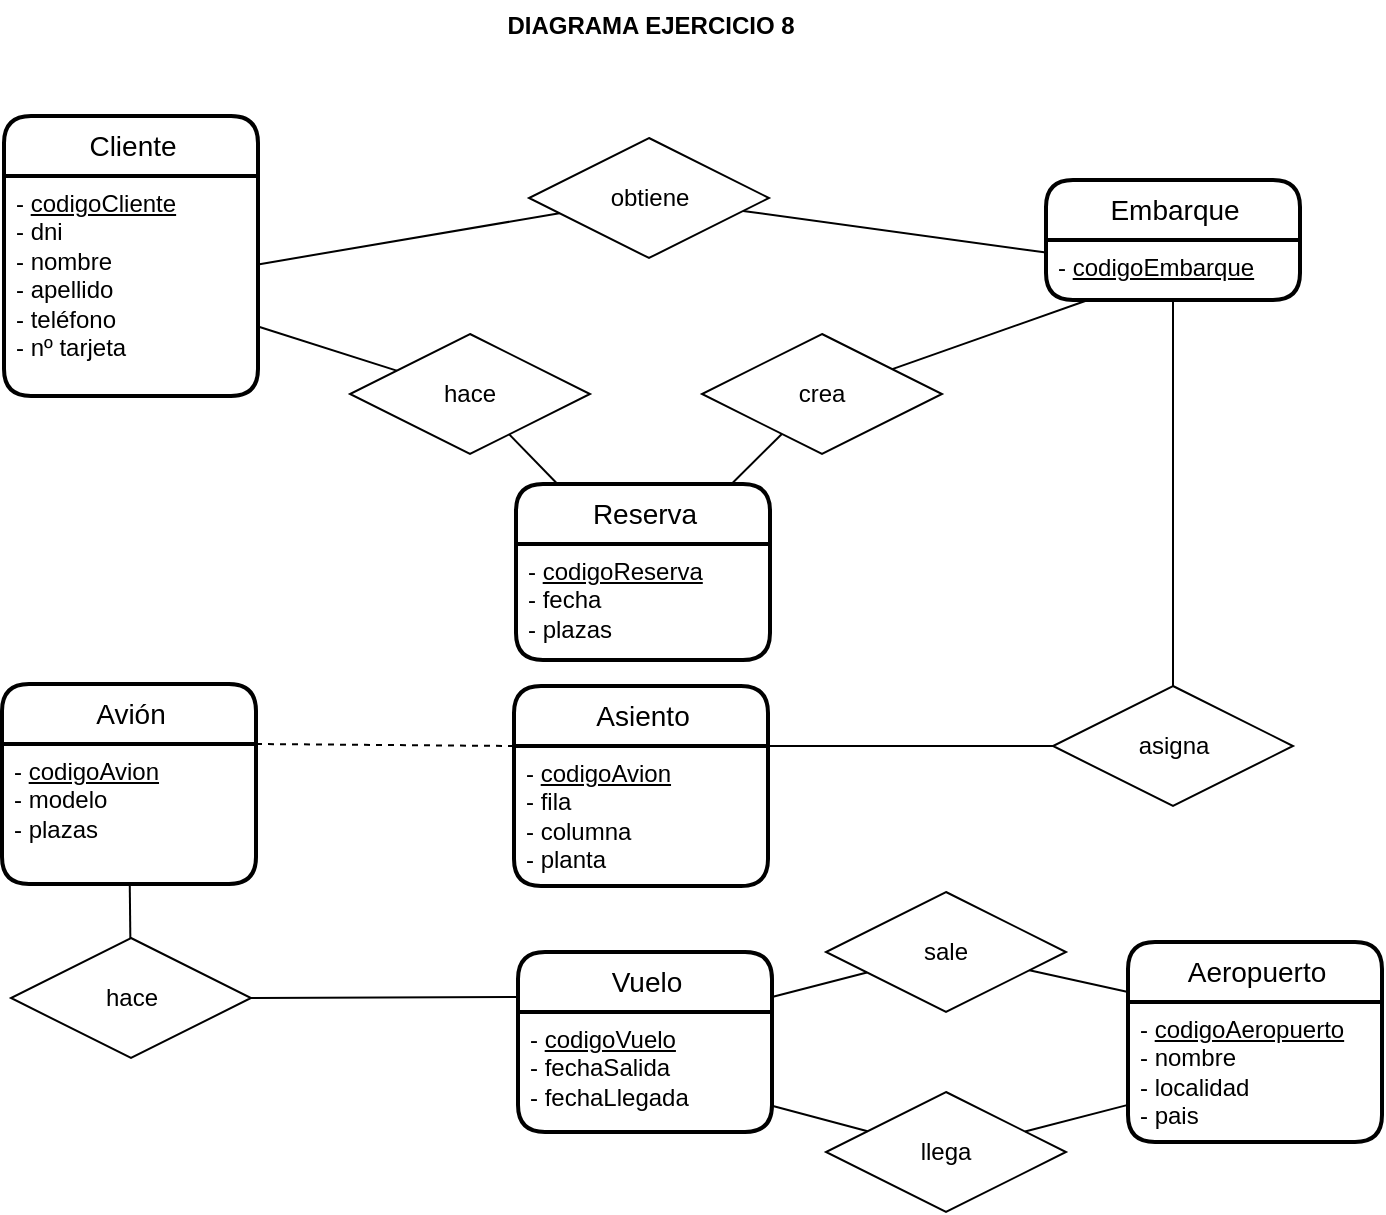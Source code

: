 <mxfile version="20.1.3" type="github" pages="2">
  <diagram id="v4GTke8sb0EKjKPMF_RU" name="Pàgina-1">
    <mxGraphModel dx="1398" dy="1514" grid="0" gridSize="10" guides="1" tooltips="1" connect="1" arrows="1" fold="1" page="1" pageScale="1" pageWidth="1169" pageHeight="827" math="0" shadow="0">
      <root>
        <mxCell id="0" />
        <mxCell id="1" parent="0" />
        <mxCell id="p8o261xMvfaMvEFh0hcM-1" value="Cliente" style="swimlane;childLayout=stackLayout;horizontal=1;startSize=30;horizontalStack=0;rounded=1;fontSize=14;fontStyle=0;strokeWidth=2;resizeParent=0;resizeLast=1;shadow=0;dashed=0;align=center;html=1;" parent="1" vertex="1">
          <mxGeometry x="292" y="-721" width="127" height="140" as="geometry" />
        </mxCell>
        <mxCell id="p8o261xMvfaMvEFh0hcM-2" value="&lt;div&gt;- &lt;u&gt;codigoCliente&lt;/u&gt;&lt;/div&gt;&lt;div&gt;- dni&lt;/div&gt;&lt;div&gt;- nombre&lt;/div&gt;&lt;div&gt;- apellido&lt;/div&gt;&lt;div&gt;- teléfono&lt;/div&gt;&lt;div&gt;- nº tarjeta&lt;/div&gt;" style="align=left;strokeColor=none;fillColor=none;spacingLeft=4;fontSize=12;verticalAlign=top;resizable=0;rotatable=0;part=1;html=1;" parent="p8o261xMvfaMvEFh0hcM-1" vertex="1">
          <mxGeometry y="30" width="127" height="110" as="geometry" />
        </mxCell>
        <mxCell id="p8o261xMvfaMvEFh0hcM-3" value="Embarque" style="swimlane;childLayout=stackLayout;horizontal=1;startSize=30;horizontalStack=0;rounded=1;fontSize=14;fontStyle=0;strokeWidth=2;resizeParent=0;resizeLast=1;shadow=0;dashed=0;align=center;html=1;" parent="1" vertex="1">
          <mxGeometry x="813" y="-689" width="127" height="60" as="geometry" />
        </mxCell>
        <mxCell id="p8o261xMvfaMvEFh0hcM-4" value="&lt;div&gt;- &lt;u&gt;codigoEmbarque&lt;/u&gt;&lt;/div&gt;" style="align=left;strokeColor=none;fillColor=none;spacingLeft=4;fontSize=12;verticalAlign=top;resizable=0;rotatable=0;part=1;html=1;" parent="p8o261xMvfaMvEFh0hcM-3" vertex="1">
          <mxGeometry y="30" width="127" height="30" as="geometry" />
        </mxCell>
        <mxCell id="p8o261xMvfaMvEFh0hcM-5" value="Reserva" style="swimlane;childLayout=stackLayout;horizontal=1;startSize=30;horizontalStack=0;rounded=1;fontSize=14;fontStyle=0;strokeWidth=2;resizeParent=0;resizeLast=1;shadow=0;dashed=0;align=center;html=1;" parent="1" vertex="1">
          <mxGeometry x="548" y="-537" width="127" height="88" as="geometry" />
        </mxCell>
        <mxCell id="p8o261xMvfaMvEFh0hcM-6" value="&lt;div&gt;- &lt;u&gt;codigoReserva&lt;/u&gt;&lt;/div&gt;&lt;div&gt;- fecha&lt;/div&gt;&lt;div&gt;- plazas&lt;br&gt;&lt;/div&gt;" style="align=left;strokeColor=none;fillColor=none;spacingLeft=4;fontSize=12;verticalAlign=top;resizable=0;rotatable=0;part=1;html=1;" parent="p8o261xMvfaMvEFh0hcM-5" vertex="1">
          <mxGeometry y="30" width="127" height="58" as="geometry" />
        </mxCell>
        <mxCell id="p8o261xMvfaMvEFh0hcM-7" value="Vuelo" style="swimlane;childLayout=stackLayout;horizontal=1;startSize=30;horizontalStack=0;rounded=1;fontSize=14;fontStyle=0;strokeWidth=2;resizeParent=0;resizeLast=1;shadow=0;dashed=0;align=center;html=1;" parent="1" vertex="1">
          <mxGeometry x="549" y="-303" width="127" height="90" as="geometry" />
        </mxCell>
        <mxCell id="p8o261xMvfaMvEFh0hcM-8" value="&lt;div&gt;- &lt;u&gt;codigoVuelo&lt;/u&gt;&lt;/div&gt;&lt;div&gt;- fechaSalida&lt;/div&gt;&lt;div&gt;- fechaLlegada&lt;/div&gt;" style="align=left;strokeColor=none;fillColor=none;spacingLeft=4;fontSize=12;verticalAlign=top;resizable=0;rotatable=0;part=1;html=1;" parent="p8o261xMvfaMvEFh0hcM-7" vertex="1">
          <mxGeometry y="30" width="127" height="60" as="geometry" />
        </mxCell>
        <mxCell id="p8o261xMvfaMvEFh0hcM-9" value="Asiento" style="swimlane;childLayout=stackLayout;horizontal=1;startSize=30;horizontalStack=0;rounded=1;fontSize=14;fontStyle=0;strokeWidth=2;resizeParent=0;resizeLast=1;shadow=0;dashed=0;align=center;html=1;" parent="1" vertex="1">
          <mxGeometry x="547" y="-436" width="127" height="100" as="geometry" />
        </mxCell>
        <mxCell id="p8o261xMvfaMvEFh0hcM-10" value="&lt;div&gt;- &lt;u&gt;codigoAvion&lt;/u&gt;&lt;/div&gt;&lt;div&gt;- fila&lt;/div&gt;&lt;div&gt;- columna&lt;/div&gt;&lt;div&gt;- planta&lt;/div&gt;" style="align=left;strokeColor=none;fillColor=none;spacingLeft=4;fontSize=12;verticalAlign=top;resizable=0;rotatable=0;part=1;html=1;" parent="p8o261xMvfaMvEFh0hcM-9" vertex="1">
          <mxGeometry y="30" width="127" height="70" as="geometry" />
        </mxCell>
        <mxCell id="p8o261xMvfaMvEFh0hcM-13" value="Aeropuerto" style="swimlane;childLayout=stackLayout;horizontal=1;startSize=30;horizontalStack=0;rounded=1;fontSize=14;fontStyle=0;strokeWidth=2;resizeParent=0;resizeLast=1;shadow=0;dashed=0;align=center;html=1;" parent="1" vertex="1">
          <mxGeometry x="854" y="-308" width="127" height="100" as="geometry" />
        </mxCell>
        <mxCell id="p8o261xMvfaMvEFh0hcM-14" value="&lt;div&gt;- &lt;u&gt;codigoAeropuerto&lt;/u&gt;&lt;/div&gt;&lt;div&gt;- nombre&lt;/div&gt;&lt;div&gt;- localidad&lt;/div&gt;&lt;div&gt;- pais&lt;/div&gt;" style="align=left;strokeColor=none;fillColor=none;spacingLeft=4;fontSize=12;verticalAlign=top;resizable=0;rotatable=0;part=1;html=1;" parent="p8o261xMvfaMvEFh0hcM-13" vertex="1">
          <mxGeometry y="30" width="127" height="70" as="geometry" />
        </mxCell>
        <mxCell id="p8o261xMvfaMvEFh0hcM-17" value="Avión" style="swimlane;childLayout=stackLayout;horizontal=1;startSize=30;horizontalStack=0;rounded=1;fontSize=14;fontStyle=0;strokeWidth=2;resizeParent=0;resizeLast=1;shadow=0;dashed=0;align=center;html=1;" parent="1" vertex="1">
          <mxGeometry x="291" y="-437" width="127" height="100" as="geometry" />
        </mxCell>
        <mxCell id="p8o261xMvfaMvEFh0hcM-18" value="&lt;div&gt;- &lt;u&gt;codigoAvion&lt;/u&gt;&lt;/div&gt;&lt;div&gt;- modelo&lt;/div&gt;&lt;div&gt;- plazas&lt;/div&gt;" style="align=left;strokeColor=none;fillColor=none;spacingLeft=4;fontSize=12;verticalAlign=top;resizable=0;rotatable=0;part=1;html=1;" parent="p8o261xMvfaMvEFh0hcM-17" vertex="1">
          <mxGeometry y="30" width="127" height="70" as="geometry" />
        </mxCell>
        <mxCell id="p8o261xMvfaMvEFh0hcM-19" value="obtiene" style="shape=rhombus;perimeter=rhombusPerimeter;whiteSpace=wrap;html=1;align=center;" parent="1" vertex="1">
          <mxGeometry x="554.5" y="-710" width="120" height="60" as="geometry" />
        </mxCell>
        <mxCell id="p8o261xMvfaMvEFh0hcM-20" value="hace" style="shape=rhombus;perimeter=rhombusPerimeter;whiteSpace=wrap;html=1;align=center;" parent="1" vertex="1">
          <mxGeometry x="465" y="-612" width="120" height="60" as="geometry" />
        </mxCell>
        <mxCell id="p8o261xMvfaMvEFh0hcM-21" value="crea" style="shape=rhombus;perimeter=rhombusPerimeter;whiteSpace=wrap;html=1;align=center;" parent="1" vertex="1">
          <mxGeometry x="641" y="-612" width="120" height="60" as="geometry" />
        </mxCell>
        <mxCell id="p8o261xMvfaMvEFh0hcM-22" value="" style="endArrow=none;html=1;rounded=0;" parent="1" source="p8o261xMvfaMvEFh0hcM-2" target="p8o261xMvfaMvEFh0hcM-20" edge="1">
          <mxGeometry relative="1" as="geometry">
            <mxPoint x="761" y="-377" as="sourcePoint" />
            <mxPoint x="921" y="-377" as="targetPoint" />
          </mxGeometry>
        </mxCell>
        <mxCell id="p8o261xMvfaMvEFh0hcM-23" value="" style="endArrow=none;html=1;rounded=0;" parent="1" source="p8o261xMvfaMvEFh0hcM-20" target="p8o261xMvfaMvEFh0hcM-5" edge="1">
          <mxGeometry relative="1" as="geometry">
            <mxPoint x="328" y="-530.083" as="sourcePoint" />
            <mxPoint x="407.374" y="-515.187" as="targetPoint" />
          </mxGeometry>
        </mxCell>
        <mxCell id="p8o261xMvfaMvEFh0hcM-24" value="" style="endArrow=none;html=1;rounded=0;" parent="1" source="p8o261xMvfaMvEFh0hcM-5" target="p8o261xMvfaMvEFh0hcM-21" edge="1">
          <mxGeometry relative="1" as="geometry">
            <mxPoint x="502.155" y="-502.577" as="sourcePoint" />
            <mxPoint x="561" y="-497.49" as="targetPoint" />
          </mxGeometry>
        </mxCell>
        <mxCell id="p8o261xMvfaMvEFh0hcM-25" value="" style="endArrow=none;html=1;rounded=0;" parent="1" source="p8o261xMvfaMvEFh0hcM-21" target="p8o261xMvfaMvEFh0hcM-4" edge="1">
          <mxGeometry relative="1" as="geometry">
            <mxPoint x="681.846" y="-527" as="sourcePoint" />
            <mxPoint x="703.981" y="-540.51" as="targetPoint" />
          </mxGeometry>
        </mxCell>
        <mxCell id="p8o261xMvfaMvEFh0hcM-26" value="" style="endArrow=none;html=1;rounded=0;" parent="1" source="p8o261xMvfaMvEFh0hcM-2" target="p8o261xMvfaMvEFh0hcM-19" edge="1">
          <mxGeometry relative="1" as="geometry">
            <mxPoint x="765.304" y="-569.848" as="sourcePoint" />
            <mxPoint x="824.45" y="-592" as="targetPoint" />
          </mxGeometry>
        </mxCell>
        <mxCell id="p8o261xMvfaMvEFh0hcM-27" value="" style="endArrow=none;html=1;rounded=0;" parent="1" source="p8o261xMvfaMvEFh0hcM-19" target="p8o261xMvfaMvEFh0hcM-4" edge="1">
          <mxGeometry relative="1" as="geometry">
            <mxPoint x="328" y="-567.079" as="sourcePoint" />
            <mxPoint x="547.478" y="-653.761" as="targetPoint" />
          </mxGeometry>
        </mxCell>
        <mxCell id="p8o261xMvfaMvEFh0hcM-28" value="sale" style="shape=rhombus;perimeter=rhombusPerimeter;whiteSpace=wrap;html=1;align=center;" parent="1" vertex="1">
          <mxGeometry x="703" y="-333" width="120" height="60" as="geometry" />
        </mxCell>
        <mxCell id="p8o261xMvfaMvEFh0hcM-29" value="llega" style="shape=rhombus;perimeter=rhombusPerimeter;whiteSpace=wrap;html=1;align=center;" parent="1" vertex="1">
          <mxGeometry x="703" y="-233" width="120" height="60" as="geometry" />
        </mxCell>
        <mxCell id="p8o261xMvfaMvEFh0hcM-30" value="" style="endArrow=none;html=1;rounded=0;exitX=1;exitY=0.25;exitDx=0;exitDy=0;" parent="1" source="p8o261xMvfaMvEFh0hcM-7" target="p8o261xMvfaMvEFh0hcM-28" edge="1">
          <mxGeometry relative="1" as="geometry">
            <mxPoint x="502.155" y="-502.577" as="sourcePoint" />
            <mxPoint x="561" y="-497.49" as="targetPoint" />
          </mxGeometry>
        </mxCell>
        <mxCell id="p8o261xMvfaMvEFh0hcM-31" value="" style="endArrow=none;html=1;rounded=0;entryX=0;entryY=0.25;entryDx=0;entryDy=0;" parent="1" source="p8o261xMvfaMvEFh0hcM-28" target="p8o261xMvfaMvEFh0hcM-13" edge="1">
          <mxGeometry relative="1" as="geometry">
            <mxPoint x="660" y="-117" as="sourcePoint" />
            <mxPoint x="742.169" y="-161.416" as="targetPoint" />
          </mxGeometry>
        </mxCell>
        <mxCell id="p8o261xMvfaMvEFh0hcM-32" value="" style="endArrow=none;html=1;rounded=0;" parent="1" source="p8o261xMvfaMvEFh0hcM-29" target="p8o261xMvfaMvEFh0hcM-14" edge="1">
          <mxGeometry relative="1" as="geometry">
            <mxPoint x="806.868" y="-164.934" as="sourcePoint" />
            <mxPoint x="871" y="-143.361" as="targetPoint" />
          </mxGeometry>
        </mxCell>
        <mxCell id="p8o261xMvfaMvEFh0hcM-33" value="" style="endArrow=none;html=1;rounded=0;" parent="1" source="p8o261xMvfaMvEFh0hcM-8" target="p8o261xMvfaMvEFh0hcM-29" edge="1">
          <mxGeometry relative="1" as="geometry">
            <mxPoint x="813.235" y="-79.383" as="sourcePoint" />
            <mxPoint x="871" y="-99.684" as="targetPoint" />
          </mxGeometry>
        </mxCell>
        <mxCell id="p8o261xMvfaMvEFh0hcM-34" value="hace" style="shape=rhombus;perimeter=rhombusPerimeter;whiteSpace=wrap;html=1;align=center;" parent="1" vertex="1">
          <mxGeometry x="295.5" y="-310" width="120" height="60" as="geometry" />
        </mxCell>
        <mxCell id="p8o261xMvfaMvEFh0hcM-36" value="" style="endArrow=none;html=1;rounded=0;" parent="1" source="p8o261xMvfaMvEFh0hcM-18" target="p8o261xMvfaMvEFh0hcM-34" edge="1">
          <mxGeometry relative="1" as="geometry">
            <mxPoint x="660" y="-117" as="sourcePoint" />
            <mxPoint x="742.169" y="-161.416" as="targetPoint" />
          </mxGeometry>
        </mxCell>
        <mxCell id="p8o261xMvfaMvEFh0hcM-37" value="" style="endArrow=none;html=1;rounded=0;exitX=1;exitY=0.5;exitDx=0;exitDy=0;entryX=0;entryY=0.25;entryDx=0;entryDy=0;" parent="1" source="p8o261xMvfaMvEFh0hcM-34" target="p8o261xMvfaMvEFh0hcM-7" edge="1">
          <mxGeometry relative="1" as="geometry">
            <mxPoint x="358" y="-176.414" as="sourcePoint" />
            <mxPoint x="397.775" y="-160.387" as="targetPoint" />
          </mxGeometry>
        </mxCell>
        <mxCell id="p8o261xMvfaMvEFh0hcM-38" value="" style="endArrow=none;html=1;rounded=0;dashed=1;entryX=0;entryY=0;entryDx=0;entryDy=0;exitX=1;exitY=0;exitDx=0;exitDy=0;" parent="1" source="p8o261xMvfaMvEFh0hcM-18" target="p8o261xMvfaMvEFh0hcM-10" edge="1">
          <mxGeometry relative="1" as="geometry">
            <mxPoint x="358" y="-194.982" as="sourcePoint" />
            <mxPoint x="752.169" y="-151.416" as="targetPoint" />
          </mxGeometry>
        </mxCell>
        <mxCell id="p8o261xMvfaMvEFh0hcM-39" value="" style="endArrow=none;html=1;rounded=0;" parent="1" source="p8o261xMvfaMvEFh0hcM-40" target="p8o261xMvfaMvEFh0hcM-4" edge="1">
          <mxGeometry relative="1" as="geometry">
            <mxPoint x="851" y="-497" as="sourcePoint" />
            <mxPoint x="742.169" y="-161.416" as="targetPoint" />
          </mxGeometry>
        </mxCell>
        <mxCell id="p8o261xMvfaMvEFh0hcM-40" value="asigna" style="shape=rhombus;perimeter=rhombusPerimeter;whiteSpace=wrap;html=1;align=center;" parent="1" vertex="1">
          <mxGeometry x="816.5" y="-436" width="120" height="60" as="geometry" />
        </mxCell>
        <mxCell id="p8o261xMvfaMvEFh0hcM-41" value="" style="endArrow=none;html=1;rounded=0;exitX=1;exitY=0;exitDx=0;exitDy=0;" parent="1" source="p8o261xMvfaMvEFh0hcM-10" target="p8o261xMvfaMvEFh0hcM-40" edge="1">
          <mxGeometry relative="1" as="geometry">
            <mxPoint x="837.411" y="-493.794" as="sourcePoint" />
            <mxPoint x="860.911" y="-592" as="targetPoint" />
          </mxGeometry>
        </mxCell>
        <mxCell id="rjHRRBGP3kgQgbL_9xQ--1" value="&lt;b&gt;DIAGRAMA EJERCICIO 8&lt;/b&gt;" style="text;html=1;align=center;verticalAlign=middle;resizable=0;points=[];autosize=1;strokeColor=none;fillColor=none;" parent="1" vertex="1">
          <mxGeometry x="538.5" y="-779" width="152" height="26" as="geometry" />
        </mxCell>
      </root>
    </mxGraphModel>
  </diagram>
  <diagram id="sM4zINIGI0wc3yk7gtln" name="Página-2">
    <mxGraphModel dx="1199" dy="1416" grid="0" gridSize="10" guides="1" tooltips="1" connect="1" arrows="1" fold="1" page="1" pageScale="1" pageWidth="1169" pageHeight="827" math="0" shadow="0">
      <root>
        <mxCell id="0" />
        <mxCell id="1" parent="0" />
        <mxCell id="uL5ODZiXSjdfLQcJrWgq-1" value="Cliente" style="swimlane;childLayout=stackLayout;horizontal=1;startSize=30;horizontalStack=0;rounded=1;fontSize=14;fontStyle=0;strokeWidth=2;resizeParent=0;resizeLast=1;shadow=0;dashed=0;align=center;html=1;" vertex="1" parent="1">
          <mxGeometry x="141" y="-733" width="127" height="140" as="geometry" />
        </mxCell>
        <mxCell id="uL5ODZiXSjdfLQcJrWgq-2" value="&lt;div&gt;- &lt;u&gt;codigoCliente&lt;/u&gt;&lt;/div&gt;&lt;div&gt;- dni&lt;/div&gt;&lt;div&gt;- nombre&lt;/div&gt;&lt;div&gt;- apellido&lt;/div&gt;&lt;div&gt;- teléfono&lt;/div&gt;&lt;div&gt;- nº tarjeta&lt;/div&gt;" style="align=left;strokeColor=none;fillColor=none;spacingLeft=4;fontSize=12;verticalAlign=top;resizable=0;rotatable=0;part=1;html=1;" vertex="1" parent="uL5ODZiXSjdfLQcJrWgq-1">
          <mxGeometry y="30" width="127" height="110" as="geometry" />
        </mxCell>
        <mxCell id="vdG5TwxK16fCbcHkyAHa-1" value="Vuelo" style="swimlane;childLayout=stackLayout;horizontal=1;startSize=30;horizontalStack=0;rounded=1;fontSize=14;fontStyle=0;strokeWidth=2;resizeParent=0;resizeLast=1;shadow=0;dashed=0;align=center;html=1;" vertex="1" parent="1">
          <mxGeometry x="516" y="-704" width="127" height="90" as="geometry" />
        </mxCell>
        <mxCell id="vdG5TwxK16fCbcHkyAHa-2" value="&lt;div&gt;- &lt;u&gt;codigoVuelo&lt;/u&gt;&lt;/div&gt;&lt;div&gt;- fechaSalida&lt;/div&gt;&lt;div&gt;- fechaLlegada&lt;/div&gt;" style="align=left;strokeColor=none;fillColor=none;spacingLeft=4;fontSize=12;verticalAlign=top;resizable=0;rotatable=0;part=1;html=1;" vertex="1" parent="vdG5TwxK16fCbcHkyAHa-1">
          <mxGeometry y="30" width="127" height="60" as="geometry" />
        </mxCell>
        <mxCell id="pwQ6uwaE0fB7_M7JyNYZ-1" value="Reserva" style="shape=rhombus;perimeter=rhombusPerimeter;whiteSpace=wrap;html=1;align=center;" vertex="1" parent="1">
          <mxGeometry x="346" y="-651" width="120" height="60" as="geometry" />
        </mxCell>
        <mxCell id="pwQ6uwaE0fB7_M7JyNYZ-2" value="id_reserva" style="ellipse;whiteSpace=wrap;html=1;align=center;" vertex="1" parent="1">
          <mxGeometry x="289" y="-578" width="100" height="40" as="geometry" />
        </mxCell>
        <mxCell id="pwQ6uwaE0fB7_M7JyNYZ-3" value="fecha" style="ellipse;whiteSpace=wrap;html=1;align=center;" vertex="1" parent="1">
          <mxGeometry x="331" y="-525" width="100" height="40" as="geometry" />
        </mxCell>
        <mxCell id="pwQ6uwaE0fB7_M7JyNYZ-4" value="plazas" style="ellipse;whiteSpace=wrap;html=1;align=center;" vertex="1" parent="1">
          <mxGeometry x="440" y="-581" width="100" height="40" as="geometry" />
        </mxCell>
        <mxCell id="pwQ6uwaE0fB7_M7JyNYZ-7" value="" style="endArrow=none;html=1;rounded=0;" edge="1" parent="1" source="pwQ6uwaE0fB7_M7JyNYZ-2" target="pwQ6uwaE0fB7_M7JyNYZ-1">
          <mxGeometry relative="1" as="geometry">
            <mxPoint x="360" y="-568" as="sourcePoint" />
            <mxPoint x="520" y="-568" as="targetPoint" />
          </mxGeometry>
        </mxCell>
        <mxCell id="pwQ6uwaE0fB7_M7JyNYZ-8" value="" style="endArrow=none;html=1;rounded=0;" edge="1" parent="1" source="pwQ6uwaE0fB7_M7JyNYZ-1" target="pwQ6uwaE0fB7_M7JyNYZ-4">
          <mxGeometry relative="1" as="geometry">
            <mxPoint x="360" y="-568" as="sourcePoint" />
            <mxPoint x="520" y="-568" as="targetPoint" />
          </mxGeometry>
        </mxCell>
        <mxCell id="pwQ6uwaE0fB7_M7JyNYZ-9" value="" style="endArrow=none;html=1;rounded=0;exitX=0.5;exitY=1;exitDx=0;exitDy=0;entryX=0.5;entryY=0;entryDx=0;entryDy=0;" edge="1" parent="1" source="pwQ6uwaE0fB7_M7JyNYZ-1" target="pwQ6uwaE0fB7_M7JyNYZ-3">
          <mxGeometry relative="1" as="geometry">
            <mxPoint x="360" y="-568" as="sourcePoint" />
            <mxPoint x="403" y="-528" as="targetPoint" />
          </mxGeometry>
        </mxCell>
        <mxCell id="pwQ6uwaE0fB7_M7JyNYZ-10" value="" style="endArrow=none;html=1;rounded=0;exitX=1.024;exitY=0.409;exitDx=0;exitDy=0;exitPerimeter=0;entryX=0;entryY=0.5;entryDx=0;entryDy=0;" edge="1" parent="1" source="uL5ODZiXSjdfLQcJrWgq-2" target="pwQ6uwaE0fB7_M7JyNYZ-1">
          <mxGeometry relative="1" as="geometry">
            <mxPoint x="360" y="-568" as="sourcePoint" />
            <mxPoint x="520" y="-568" as="targetPoint" />
          </mxGeometry>
        </mxCell>
        <mxCell id="pwQ6uwaE0fB7_M7JyNYZ-11" value="" style="endArrow=none;html=1;rounded=0;exitX=-0.016;exitY=0.4;exitDx=0;exitDy=0;exitPerimeter=0;entryX=1;entryY=0.5;entryDx=0;entryDy=0;" edge="1" parent="1" source="vdG5TwxK16fCbcHkyAHa-2" target="pwQ6uwaE0fB7_M7JyNYZ-1">
          <mxGeometry relative="1" as="geometry">
            <mxPoint x="360" y="-568" as="sourcePoint" />
            <mxPoint x="520" y="-568" as="targetPoint" />
          </mxGeometry>
        </mxCell>
        <mxCell id="pwQ6uwaE0fB7_M7JyNYZ-12" value="" style="endArrow=none;html=1;rounded=0;exitX=0.75;exitY=1;exitDx=0;exitDy=0;entryX=0.654;entryY=0.017;entryDx=0;entryDy=0;entryPerimeter=0;" edge="1" parent="1" source="uL5ODZiXSjdfLQcJrWgq-2" target="q_R-dfWZVJ3zUxn_ZxiV-1">
          <mxGeometry relative="1" as="geometry">
            <mxPoint x="360" y="-568" as="sourcePoint" />
            <mxPoint x="236" y="-525" as="targetPoint" />
          </mxGeometry>
        </mxCell>
        <mxCell id="q_R-dfWZVJ3zUxn_ZxiV-1" value="Embarque" style="swimlane;childLayout=stackLayout;horizontal=1;startSize=30;horizontalStack=0;rounded=1;fontSize=14;fontStyle=0;strokeWidth=2;resizeParent=0;resizeLast=1;shadow=0;dashed=0;align=center;html=1;" vertex="1" parent="1">
          <mxGeometry x="153" y="-473" width="127" height="60" as="geometry" />
        </mxCell>
        <mxCell id="q_R-dfWZVJ3zUxn_ZxiV-2" value="&lt;div&gt;- &lt;u&gt;codigoEmbarque&lt;/u&gt;&lt;/div&gt;" style="align=left;strokeColor=none;fillColor=none;spacingLeft=4;fontSize=12;verticalAlign=top;resizable=0;rotatable=0;part=1;html=1;" vertex="1" parent="q_R-dfWZVJ3zUxn_ZxiV-1">
          <mxGeometry y="30" width="127" height="30" as="geometry" />
        </mxCell>
        <mxCell id="q_R-dfWZVJ3zUxn_ZxiV-3" value="obtiene" style="shape=rhombus;perimeter=rhombusPerimeter;whiteSpace=wrap;html=1;align=center;" vertex="1" parent="1">
          <mxGeometry x="202" y="-549" width="66" height="38" as="geometry" />
        </mxCell>
        <mxCell id="q_R-dfWZVJ3zUxn_ZxiV-5" value="num_tarjeta" style="ellipse;whiteSpace=wrap;html=1;align=center;" vertex="1" parent="1">
          <mxGeometry x="436" y="-522" width="100" height="40" as="geometry" />
        </mxCell>
        <mxCell id="q_R-dfWZVJ3zUxn_ZxiV-6" value="" style="endArrow=none;html=1;rounded=0;exitX=0.658;exitY=0.9;exitDx=0;exitDy=0;exitPerimeter=0;entryX=0;entryY=0;entryDx=0;entryDy=0;" edge="1" parent="1" source="pwQ6uwaE0fB7_M7JyNYZ-1" target="q_R-dfWZVJ3zUxn_ZxiV-5">
          <mxGeometry relative="1" as="geometry">
            <mxPoint x="360" y="-568" as="sourcePoint" />
            <mxPoint x="520" y="-568" as="targetPoint" />
          </mxGeometry>
        </mxCell>
        <mxCell id="q_R-dfWZVJ3zUxn_ZxiV-7" value="" style="endArrow=none;html=1;rounded=0;exitX=0.646;exitY=1.067;exitDx=0;exitDy=0;exitPerimeter=0;entryX=0.559;entryY=0.02;entryDx=0;entryDy=0;entryPerimeter=0;" edge="1" parent="1" source="q_R-dfWZVJ3zUxn_ZxiV-2" target="LSXoMQSaA7U6Hk-Szjso-1">
          <mxGeometry relative="1" as="geometry">
            <mxPoint x="360" y="-518" as="sourcePoint" />
            <mxPoint x="235" y="-359" as="targetPoint" />
          </mxGeometry>
        </mxCell>
        <mxCell id="LSXoMQSaA7U6Hk-Szjso-1" value="Asiento" style="swimlane;childLayout=stackLayout;horizontal=1;startSize=30;horizontalStack=0;rounded=1;fontSize=14;fontStyle=0;strokeWidth=2;resizeParent=0;resizeLast=1;shadow=0;dashed=0;align=center;html=1;" vertex="1" parent="1">
          <mxGeometry x="165" y="-308" width="127" height="100" as="geometry" />
        </mxCell>
        <mxCell id="LSXoMQSaA7U6Hk-Szjso-2" value="&lt;div&gt;- &lt;u&gt;codigoAvion&lt;/u&gt;&lt;/div&gt;&lt;div&gt;- fila&lt;/div&gt;&lt;div&gt;- columna&lt;/div&gt;&lt;div&gt;- planta&lt;/div&gt;" style="align=left;strokeColor=none;fillColor=none;spacingLeft=4;fontSize=12;verticalAlign=top;resizable=0;rotatable=0;part=1;html=1;" vertex="1" parent="LSXoMQSaA7U6Hk-Szjso-1">
          <mxGeometry y="30" width="127" height="70" as="geometry" />
        </mxCell>
        <mxCell id="5p2EmA1zQOKWEkoSGZml-3" value="Aeropuerto" style="swimlane;childLayout=stackLayout;horizontal=1;startSize=30;horizontalStack=0;rounded=1;fontSize=14;fontStyle=0;strokeWidth=2;resizeParent=0;resizeLast=1;shadow=0;dashed=0;align=center;html=1;" vertex="1" parent="1">
          <mxGeometry x="838" y="-709" width="127" height="100" as="geometry" />
        </mxCell>
        <mxCell id="5p2EmA1zQOKWEkoSGZml-4" value="&lt;div&gt;- &lt;u&gt;codigoAeropuerto&lt;/u&gt;&lt;/div&gt;&lt;div&gt;- nombre&lt;/div&gt;&lt;div&gt;- localidad&lt;/div&gt;&lt;div&gt;- pais&lt;/div&gt;" style="align=left;strokeColor=none;fillColor=none;spacingLeft=4;fontSize=12;verticalAlign=top;resizable=0;rotatable=0;part=1;html=1;" vertex="1" parent="5p2EmA1zQOKWEkoSGZml-3">
          <mxGeometry y="30" width="127" height="70" as="geometry" />
        </mxCell>
        <mxCell id="5p2EmA1zQOKWEkoSGZml-5" value="Avión" style="swimlane;childLayout=stackLayout;horizontal=1;startSize=30;horizontalStack=0;rounded=1;fontSize=14;fontStyle=0;strokeWidth=2;resizeParent=0;resizeLast=1;shadow=0;dashed=0;align=center;html=1;" vertex="1" parent="1">
          <mxGeometry x="525" y="-423" width="127" height="100" as="geometry" />
        </mxCell>
        <mxCell id="5p2EmA1zQOKWEkoSGZml-6" value="&lt;div&gt;- &lt;u&gt;codigoAvion&lt;/u&gt;&lt;/div&gt;&lt;div&gt;- modelo&lt;/div&gt;&lt;div&gt;- plazas&lt;/div&gt;" style="align=left;strokeColor=none;fillColor=none;spacingLeft=4;fontSize=12;verticalAlign=top;resizable=0;rotatable=0;part=1;html=1;" vertex="1" parent="5p2EmA1zQOKWEkoSGZml-5">
          <mxGeometry y="30" width="127" height="70" as="geometry" />
        </mxCell>
        <mxCell id="qcABEj9bVrzG3p9Uuh1g-1" value="" style="endArrow=none;html=1;rounded=0;exitX=1;exitY=0.25;exitDx=0;exitDy=0;entryX=0;entryY=0.25;entryDx=0;entryDy=0;" edge="1" parent="1" source="LSXoMQSaA7U6Hk-Szjso-2" target="5p2EmA1zQOKWEkoSGZml-6">
          <mxGeometry relative="1" as="geometry">
            <mxPoint x="358" y="-492" as="sourcePoint" />
            <mxPoint x="518" y="-492" as="targetPoint" />
          </mxGeometry>
        </mxCell>
        <mxCell id="qcABEj9bVrzG3p9Uuh1g-2" value="" style="endArrow=none;html=1;rounded=0;entryX=0.5;entryY=0;entryDx=0;entryDy=0;exitX=0.575;exitY=1.062;exitDx=0;exitDy=0;exitPerimeter=0;" edge="1" parent="1" source="vdG5TwxK16fCbcHkyAHa-2" target="5p2EmA1zQOKWEkoSGZml-5">
          <mxGeometry relative="1" as="geometry">
            <mxPoint x="358" y="-492" as="sourcePoint" />
            <mxPoint x="518" y="-492" as="targetPoint" />
          </mxGeometry>
        </mxCell>
        <mxCell id="jn8XLe_j3HKYH_jHGh7_-1" value="asigna" style="shape=rhombus;perimeter=rhombusPerimeter;whiteSpace=wrap;html=1;align=center;" vertex="1" parent="1">
          <mxGeometry x="184.5" y="-376" width="101" height="44" as="geometry" />
        </mxCell>
        <mxCell id="dGJNGOMoY0LURofbb9rG-1" value="sale" style="shape=rhombus;perimeter=rhombusPerimeter;whiteSpace=wrap;html=1;align=center;" vertex="1" parent="1">
          <mxGeometry x="676" y="-717" width="120" height="60" as="geometry" />
        </mxCell>
        <mxCell id="dGJNGOMoY0LURofbb9rG-2" value="llega" style="shape=rhombus;perimeter=rhombusPerimeter;whiteSpace=wrap;html=1;align=center;" vertex="1" parent="1">
          <mxGeometry x="670" y="-630" width="120" height="60" as="geometry" />
        </mxCell>
        <mxCell id="dGJNGOMoY0LURofbb9rG-3" value="" style="endArrow=none;html=1;rounded=0;exitX=1;exitY=0;exitDx=0;exitDy=0;entryX=0;entryY=0.5;entryDx=0;entryDy=0;" edge="1" parent="1" source="vdG5TwxK16fCbcHkyAHa-2" target="dGJNGOMoY0LURofbb9rG-1">
          <mxGeometry relative="1" as="geometry">
            <mxPoint x="670" y="-685" as="sourcePoint" />
            <mxPoint x="830" y="-685" as="targetPoint" />
          </mxGeometry>
        </mxCell>
        <mxCell id="dGJNGOMoY0LURofbb9rG-4" value="" style="endArrow=none;html=1;rounded=0;entryX=0;entryY=0;entryDx=0;entryDy=0;" edge="1" parent="1" target="dGJNGOMoY0LURofbb9rG-2">
          <mxGeometry relative="1" as="geometry">
            <mxPoint x="645" y="-656" as="sourcePoint" />
            <mxPoint x="680" y="-690" as="targetPoint" />
          </mxGeometry>
        </mxCell>
        <mxCell id="dGJNGOMoY0LURofbb9rG-6" value="" style="endArrow=none;html=1;rounded=0;entryX=1;entryY=0;entryDx=0;entryDy=0;exitX=0;exitY=0.5;exitDx=0;exitDy=0;" edge="1" parent="1" source="5p2EmA1zQOKWEkoSGZml-4" target="dGJNGOMoY0LURofbb9rG-2">
          <mxGeometry relative="1" as="geometry">
            <mxPoint x="655" y="-646" as="sourcePoint" />
            <mxPoint x="710" y="-605" as="targetPoint" />
          </mxGeometry>
        </mxCell>
        <mxCell id="dGJNGOMoY0LURofbb9rG-7" value="" style="endArrow=none;html=1;rounded=0;exitX=0;exitY=0.5;exitDx=0;exitDy=0;" edge="1" parent="1" source="5p2EmA1zQOKWEkoSGZml-4" target="dGJNGOMoY0LURofbb9rG-1">
          <mxGeometry relative="1" as="geometry">
            <mxPoint x="848" y="-634" as="sourcePoint" />
            <mxPoint x="770" y="-605" as="targetPoint" />
          </mxGeometry>
        </mxCell>
      </root>
    </mxGraphModel>
  </diagram>
</mxfile>
